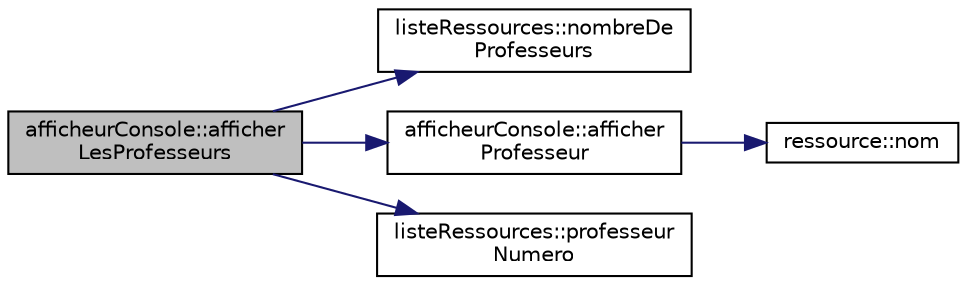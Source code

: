 digraph "afficheurConsole::afficherLesProfesseurs"
{
  edge [fontname="Helvetica",fontsize="10",labelfontname="Helvetica",labelfontsize="10"];
  node [fontname="Helvetica",fontsize="10",shape=record];
  rankdir="LR";
  Node105 [label="afficheurConsole::afficher\lLesProfesseurs",height=0.2,width=0.4,color="black", fillcolor="grey75", style="filled", fontcolor="black"];
  Node105 -> Node106 [color="midnightblue",fontsize="10",style="solid",fontname="Helvetica"];
  Node106 [label="listeRessources::nombreDe\lProfesseurs",height=0.2,width=0.4,color="black", fillcolor="white", style="filled",URL="$classliste_ressources.html#a9b496a36a9651347734d7895397dde00",tooltip="Renvoie le nombre de professeurs. "];
  Node105 -> Node107 [color="midnightblue",fontsize="10",style="solid",fontname="Helvetica"];
  Node107 [label="afficheurConsole::afficher\lProfesseur",height=0.2,width=0.4,color="black", fillcolor="white", style="filled",URL="$classafficheur_console.html#afbb988d4ec6d7ebad225f3353fb3045f",tooltip="Renvoie dans ost le nom du professeur du professeur p. "];
  Node107 -> Node108 [color="midnightblue",fontsize="10",style="solid",fontname="Helvetica"];
  Node108 [label="ressource::nom",height=0.2,width=0.4,color="black", fillcolor="white", style="filled",URL="$classressource.html#aff712b6d732b3f4091dd29f4349aba85",tooltip="Renvoie le nom de la ressource. "];
  Node105 -> Node109 [color="midnightblue",fontsize="10",style="solid",fontname="Helvetica"];
  Node109 [label="listeRessources::professeur\lNumero",height=0.2,width=0.4,color="black", fillcolor="white", style="filled",URL="$classliste_ressources.html#af6a22c9c36348e23b1bac9682e280d54",tooltip="Renvoie le professeur dont le numero est entre en parametre. "];
}

